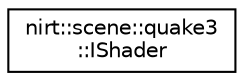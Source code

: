 digraph "Graphical Class Hierarchy"
{
 // LATEX_PDF_SIZE
  edge [fontname="Helvetica",fontsize="10",labelfontname="Helvetica",labelfontsize="10"];
  node [fontname="Helvetica",fontsize="10",shape=record];
  rankdir="LR";
  Node0 [label="nirt::scene::quake3\l::IShader",height=0.2,width=0.4,color="black", fillcolor="white", style="filled",URL="$structnirt_1_1scene_1_1quake3_1_1IShader.html",tooltip="A Parsed Shader Holding Variables ordered in Groups."];
}
